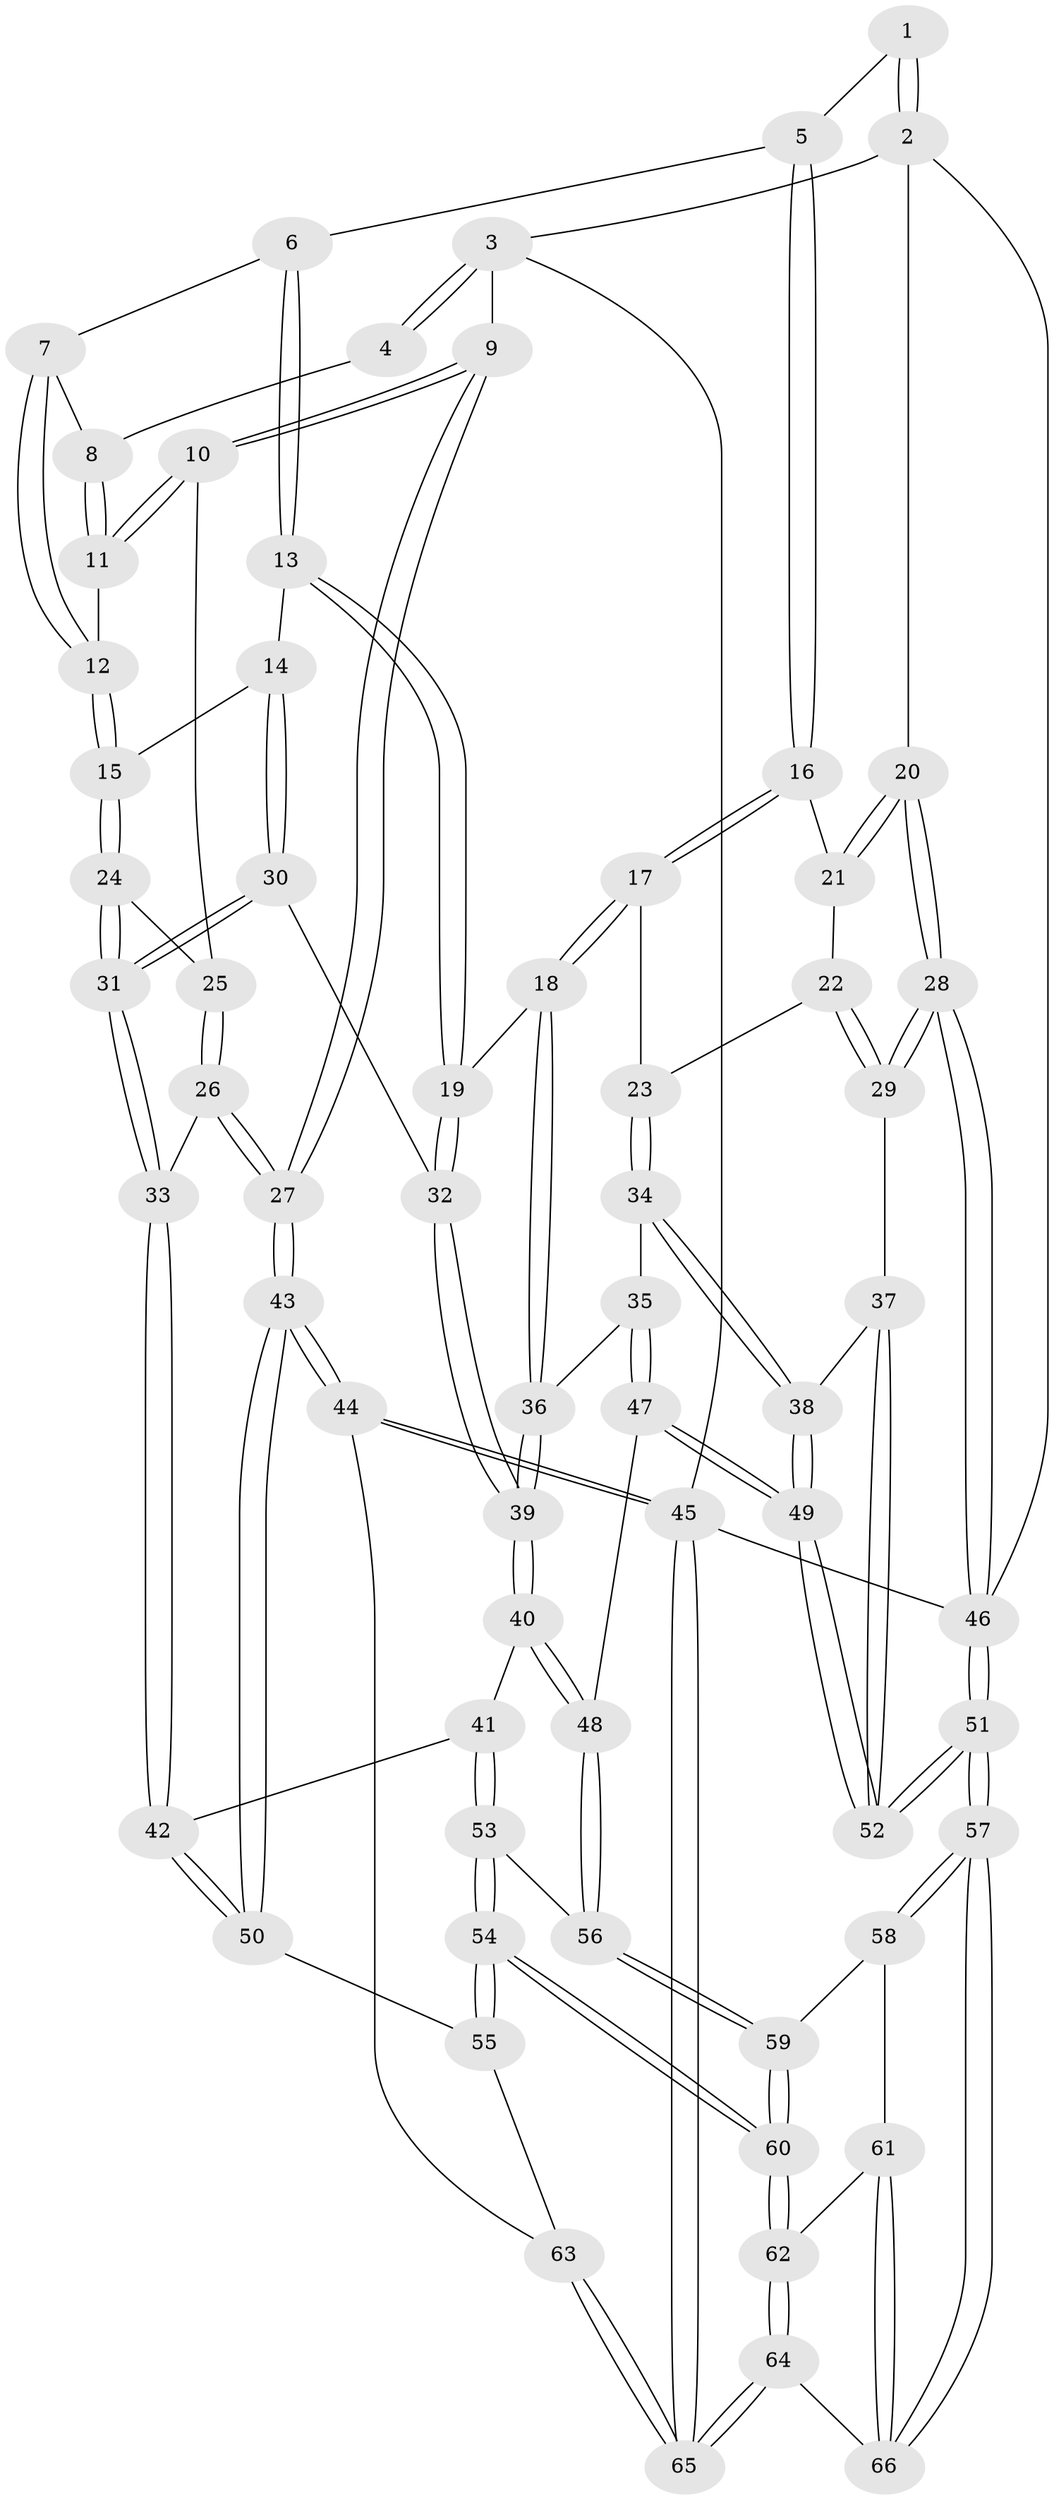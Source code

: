 // coarse degree distribution, {4: 0.5, 2: 0.05, 3: 0.45}
// Generated by graph-tools (version 1.1) at 2025/38/03/04/25 23:38:33]
// undirected, 66 vertices, 162 edges
graph export_dot {
  node [color=gray90,style=filled];
  1 [pos="+0.6450203107448889+0"];
  2 [pos="+1+0"];
  3 [pos="+0+0"];
  4 [pos="+0.4631146528236667+0"];
  5 [pos="+0.6442813950585831+0.19445453475304597"];
  6 [pos="+0.5827167222893849+0.19183035694179792"];
  7 [pos="+0.527667925878695+0.16787110095488472"];
  8 [pos="+0.4584574273591338+0.04426386303405099"];
  9 [pos="+0+0"];
  10 [pos="+0.11911886087376143+0.146933770507259"];
  11 [pos="+0.131488281872686+0.14884457065657652"];
  12 [pos="+0.36241134014867044+0.25825319154193405"];
  13 [pos="+0.5148521645225136+0.3481752948348167"];
  14 [pos="+0.3990408907305236+0.3813928293518196"];
  15 [pos="+0.36781036711166154+0.3044508683971252"];
  16 [pos="+0.6457996003111329+0.19500060798591753"];
  17 [pos="+0.6683538754020217+0.36205437609281016"];
  18 [pos="+0.5910548277497484+0.4440950260962445"];
  19 [pos="+0.5522097042297651+0.4271358105763096"];
  20 [pos="+1+0"];
  21 [pos="+0.8441266640834129+0.15811763552861896"];
  22 [pos="+0.8178675272380972+0.38676950172207375"];
  23 [pos="+0.7482503914373931+0.4211475652893458"];
  24 [pos="+0.2204298244985776+0.4064982058285145"];
  25 [pos="+0.15599539555706138+0.33412784539836815"];
  26 [pos="+0+0.5466770114902292"];
  27 [pos="+0+0.5956864088055899"];
  28 [pos="+1+0.5042683512387681"];
  29 [pos="+1+0.5168219373269598"];
  30 [pos="+0.39293196079170556+0.4215897617892879"];
  31 [pos="+0.2739438801760024+0.5180198659384306"];
  32 [pos="+0.4600952651090107+0.4641391006843191"];
  33 [pos="+0.2675460998804922+0.5477637352655416"];
  34 [pos="+0.7418086572573696+0.532243318006339"];
  35 [pos="+0.626013401421545+0.542734441656868"];
  36 [pos="+0.6112765472165084+0.5372690928156446"];
  37 [pos="+0.8363161714233724+0.6084429148220452"];
  38 [pos="+0.8335288065139179+0.6091402084103845"];
  39 [pos="+0.4960803554679679+0.5996840614635865"];
  40 [pos="+0.47097553797595165+0.6369647364817728"];
  41 [pos="+0.3780176710741082+0.6692718532989074"];
  42 [pos="+0.295222403602587+0.6093383358888314"];
  43 [pos="+0+0.6946246021168228"];
  44 [pos="+0+1"];
  45 [pos="+0+1"];
  46 [pos="+1+1"];
  47 [pos="+0.6798076586658759+0.7823296853001103"];
  48 [pos="+0.662879581901251+0.7872380446209766"];
  49 [pos="+0.7283744261937224+0.7816633521987454"];
  50 [pos="+0.14488664173393012+0.7392504685382562"];
  51 [pos="+1+1"];
  52 [pos="+1+1"];
  53 [pos="+0.3743559280399145+0.7712815903320098"];
  54 [pos="+0.3557615131165571+0.8624000006473661"];
  55 [pos="+0.22243594340974313+0.8693353742028676"];
  56 [pos="+0.6467614499462355+0.8041049390767013"];
  57 [pos="+1+1"];
  58 [pos="+0.6215931652857986+0.9018615600515534"];
  59 [pos="+0.6174231359617555+0.8456747360620824"];
  60 [pos="+0.4037571062893075+0.9308166193279457"];
  61 [pos="+0.616111114777761+0.9862435220986464"];
  62 [pos="+0.405404845874994+0.9496149153159403"];
  63 [pos="+0.21845778423383166+0.8732489789715903"];
  64 [pos="+0.3871061186427637+1"];
  65 [pos="+0.15654022621913505+1"];
  66 [pos="+0.7018930307051661+1"];
  1 -- 2;
  1 -- 2;
  1 -- 5;
  2 -- 3;
  2 -- 20;
  2 -- 46;
  3 -- 4;
  3 -- 4;
  3 -- 9;
  3 -- 45;
  4 -- 8;
  5 -- 6;
  5 -- 16;
  5 -- 16;
  6 -- 7;
  6 -- 13;
  6 -- 13;
  7 -- 8;
  7 -- 12;
  7 -- 12;
  8 -- 11;
  8 -- 11;
  9 -- 10;
  9 -- 10;
  9 -- 27;
  9 -- 27;
  10 -- 11;
  10 -- 11;
  10 -- 25;
  11 -- 12;
  12 -- 15;
  12 -- 15;
  13 -- 14;
  13 -- 19;
  13 -- 19;
  14 -- 15;
  14 -- 30;
  14 -- 30;
  15 -- 24;
  15 -- 24;
  16 -- 17;
  16 -- 17;
  16 -- 21;
  17 -- 18;
  17 -- 18;
  17 -- 23;
  18 -- 19;
  18 -- 36;
  18 -- 36;
  19 -- 32;
  19 -- 32;
  20 -- 21;
  20 -- 21;
  20 -- 28;
  20 -- 28;
  21 -- 22;
  22 -- 23;
  22 -- 29;
  22 -- 29;
  23 -- 34;
  23 -- 34;
  24 -- 25;
  24 -- 31;
  24 -- 31;
  25 -- 26;
  25 -- 26;
  26 -- 27;
  26 -- 27;
  26 -- 33;
  27 -- 43;
  27 -- 43;
  28 -- 29;
  28 -- 29;
  28 -- 46;
  28 -- 46;
  29 -- 37;
  30 -- 31;
  30 -- 31;
  30 -- 32;
  31 -- 33;
  31 -- 33;
  32 -- 39;
  32 -- 39;
  33 -- 42;
  33 -- 42;
  34 -- 35;
  34 -- 38;
  34 -- 38;
  35 -- 36;
  35 -- 47;
  35 -- 47;
  36 -- 39;
  36 -- 39;
  37 -- 38;
  37 -- 52;
  37 -- 52;
  38 -- 49;
  38 -- 49;
  39 -- 40;
  39 -- 40;
  40 -- 41;
  40 -- 48;
  40 -- 48;
  41 -- 42;
  41 -- 53;
  41 -- 53;
  42 -- 50;
  42 -- 50;
  43 -- 44;
  43 -- 44;
  43 -- 50;
  43 -- 50;
  44 -- 45;
  44 -- 45;
  44 -- 63;
  45 -- 65;
  45 -- 65;
  45 -- 46;
  46 -- 51;
  46 -- 51;
  47 -- 48;
  47 -- 49;
  47 -- 49;
  48 -- 56;
  48 -- 56;
  49 -- 52;
  49 -- 52;
  50 -- 55;
  51 -- 52;
  51 -- 52;
  51 -- 57;
  51 -- 57;
  53 -- 54;
  53 -- 54;
  53 -- 56;
  54 -- 55;
  54 -- 55;
  54 -- 60;
  54 -- 60;
  55 -- 63;
  56 -- 59;
  56 -- 59;
  57 -- 58;
  57 -- 58;
  57 -- 66;
  57 -- 66;
  58 -- 59;
  58 -- 61;
  59 -- 60;
  59 -- 60;
  60 -- 62;
  60 -- 62;
  61 -- 62;
  61 -- 66;
  61 -- 66;
  62 -- 64;
  62 -- 64;
  63 -- 65;
  63 -- 65;
  64 -- 65;
  64 -- 65;
  64 -- 66;
}
